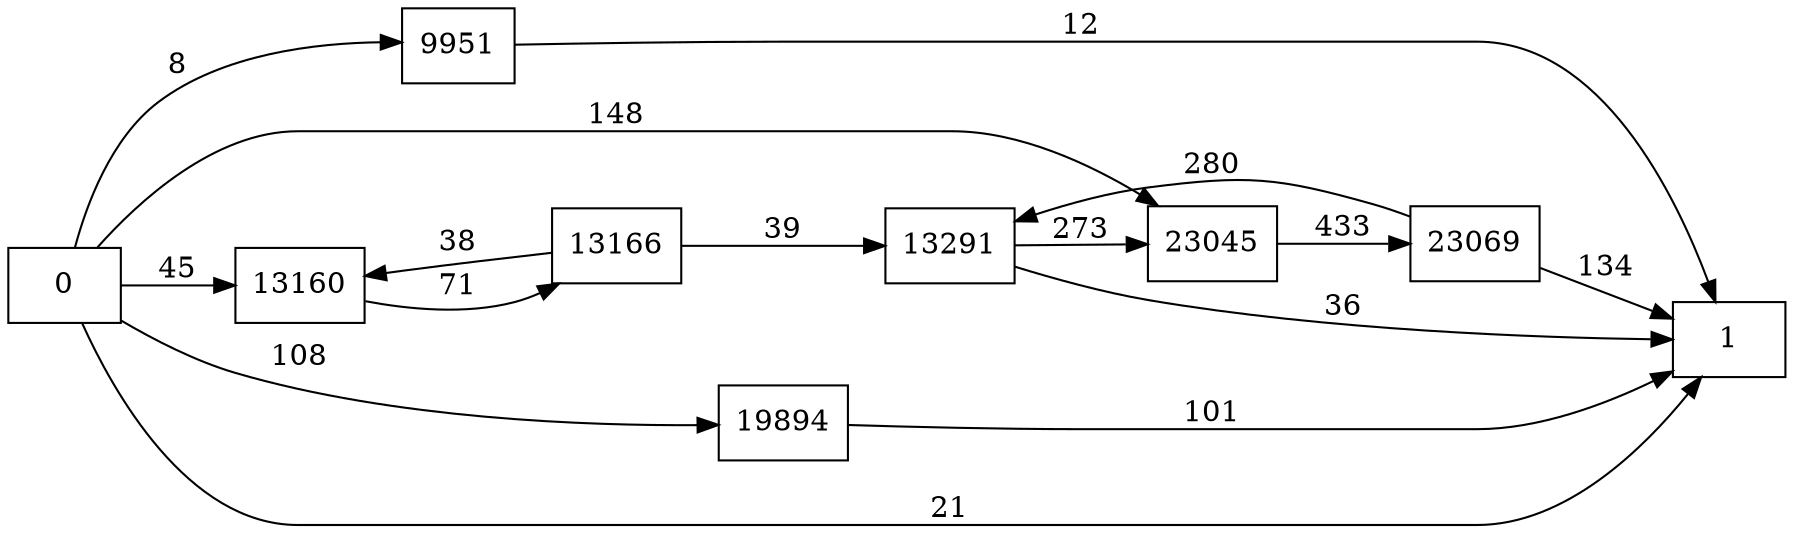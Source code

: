 digraph {
	graph [rankdir=LR]
	node [shape=rectangle]
	9951 -> 1 [label=12]
	13160 -> 13166 [label=71]
	13166 -> 13160 [label=38]
	13166 -> 13291 [label=39]
	13291 -> 1 [label=36]
	13291 -> 23045 [label=273]
	19894 -> 1 [label=101]
	23045 -> 23069 [label=433]
	23069 -> 13291 [label=280]
	23069 -> 1 [label=134]
	0 -> 1 [label=21]
	0 -> 9951 [label=8]
	0 -> 13160 [label=45]
	0 -> 19894 [label=108]
	0 -> 23045 [label=148]
}
